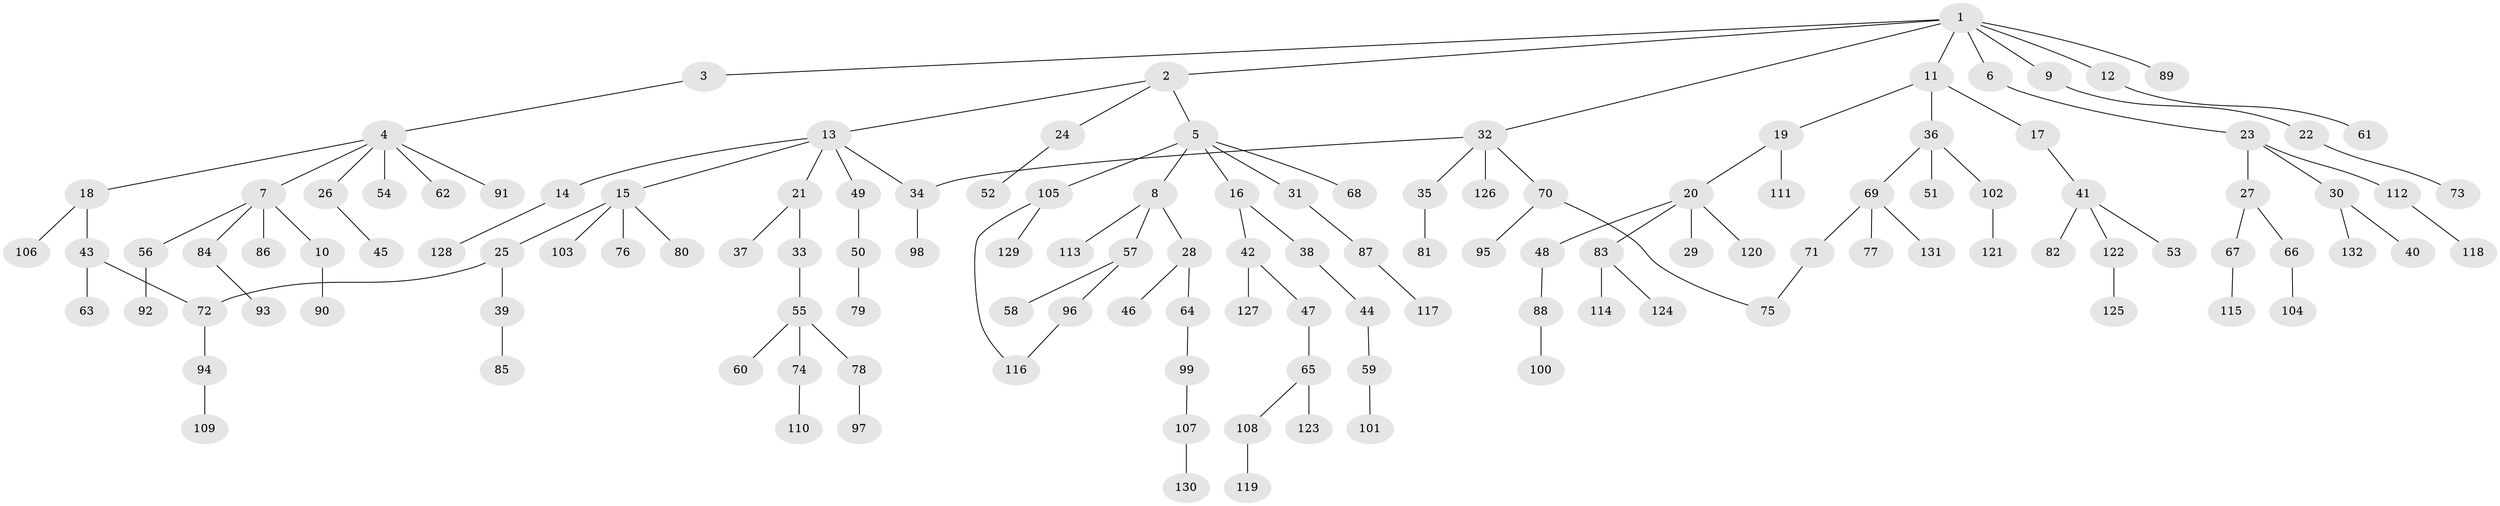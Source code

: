 // Generated by graph-tools (version 1.1) at 2025/00/03/09/25 03:00:57]
// undirected, 132 vertices, 135 edges
graph export_dot {
graph [start="1"]
  node [color=gray90,style=filled];
  1;
  2;
  3;
  4;
  5;
  6;
  7;
  8;
  9;
  10;
  11;
  12;
  13;
  14;
  15;
  16;
  17;
  18;
  19;
  20;
  21;
  22;
  23;
  24;
  25;
  26;
  27;
  28;
  29;
  30;
  31;
  32;
  33;
  34;
  35;
  36;
  37;
  38;
  39;
  40;
  41;
  42;
  43;
  44;
  45;
  46;
  47;
  48;
  49;
  50;
  51;
  52;
  53;
  54;
  55;
  56;
  57;
  58;
  59;
  60;
  61;
  62;
  63;
  64;
  65;
  66;
  67;
  68;
  69;
  70;
  71;
  72;
  73;
  74;
  75;
  76;
  77;
  78;
  79;
  80;
  81;
  82;
  83;
  84;
  85;
  86;
  87;
  88;
  89;
  90;
  91;
  92;
  93;
  94;
  95;
  96;
  97;
  98;
  99;
  100;
  101;
  102;
  103;
  104;
  105;
  106;
  107;
  108;
  109;
  110;
  111;
  112;
  113;
  114;
  115;
  116;
  117;
  118;
  119;
  120;
  121;
  122;
  123;
  124;
  125;
  126;
  127;
  128;
  129;
  130;
  131;
  132;
  1 -- 2;
  1 -- 3;
  1 -- 6;
  1 -- 9;
  1 -- 11;
  1 -- 12;
  1 -- 32;
  1 -- 89;
  2 -- 5;
  2 -- 13;
  2 -- 24;
  3 -- 4;
  4 -- 7;
  4 -- 18;
  4 -- 26;
  4 -- 54;
  4 -- 62;
  4 -- 91;
  5 -- 8;
  5 -- 16;
  5 -- 31;
  5 -- 68;
  5 -- 105;
  6 -- 23;
  7 -- 10;
  7 -- 56;
  7 -- 84;
  7 -- 86;
  8 -- 28;
  8 -- 57;
  8 -- 113;
  9 -- 22;
  10 -- 90;
  11 -- 17;
  11 -- 19;
  11 -- 36;
  12 -- 61;
  13 -- 14;
  13 -- 15;
  13 -- 21;
  13 -- 34;
  13 -- 49;
  14 -- 128;
  15 -- 25;
  15 -- 76;
  15 -- 80;
  15 -- 103;
  16 -- 38;
  16 -- 42;
  17 -- 41;
  18 -- 43;
  18 -- 106;
  19 -- 20;
  19 -- 111;
  20 -- 29;
  20 -- 48;
  20 -- 83;
  20 -- 120;
  21 -- 33;
  21 -- 37;
  22 -- 73;
  23 -- 27;
  23 -- 30;
  23 -- 112;
  24 -- 52;
  25 -- 39;
  25 -- 72;
  26 -- 45;
  27 -- 66;
  27 -- 67;
  28 -- 46;
  28 -- 64;
  30 -- 40;
  30 -- 132;
  31 -- 87;
  32 -- 35;
  32 -- 70;
  32 -- 126;
  32 -- 34;
  33 -- 55;
  34 -- 98;
  35 -- 81;
  36 -- 51;
  36 -- 69;
  36 -- 102;
  38 -- 44;
  39 -- 85;
  41 -- 53;
  41 -- 82;
  41 -- 122;
  42 -- 47;
  42 -- 127;
  43 -- 63;
  43 -- 72;
  44 -- 59;
  47 -- 65;
  48 -- 88;
  49 -- 50;
  50 -- 79;
  55 -- 60;
  55 -- 74;
  55 -- 78;
  56 -- 92;
  57 -- 58;
  57 -- 96;
  59 -- 101;
  64 -- 99;
  65 -- 108;
  65 -- 123;
  66 -- 104;
  67 -- 115;
  69 -- 71;
  69 -- 77;
  69 -- 131;
  70 -- 95;
  70 -- 75;
  71 -- 75;
  72 -- 94;
  74 -- 110;
  78 -- 97;
  83 -- 114;
  83 -- 124;
  84 -- 93;
  87 -- 117;
  88 -- 100;
  94 -- 109;
  96 -- 116;
  99 -- 107;
  102 -- 121;
  105 -- 116;
  105 -- 129;
  107 -- 130;
  108 -- 119;
  112 -- 118;
  122 -- 125;
}
